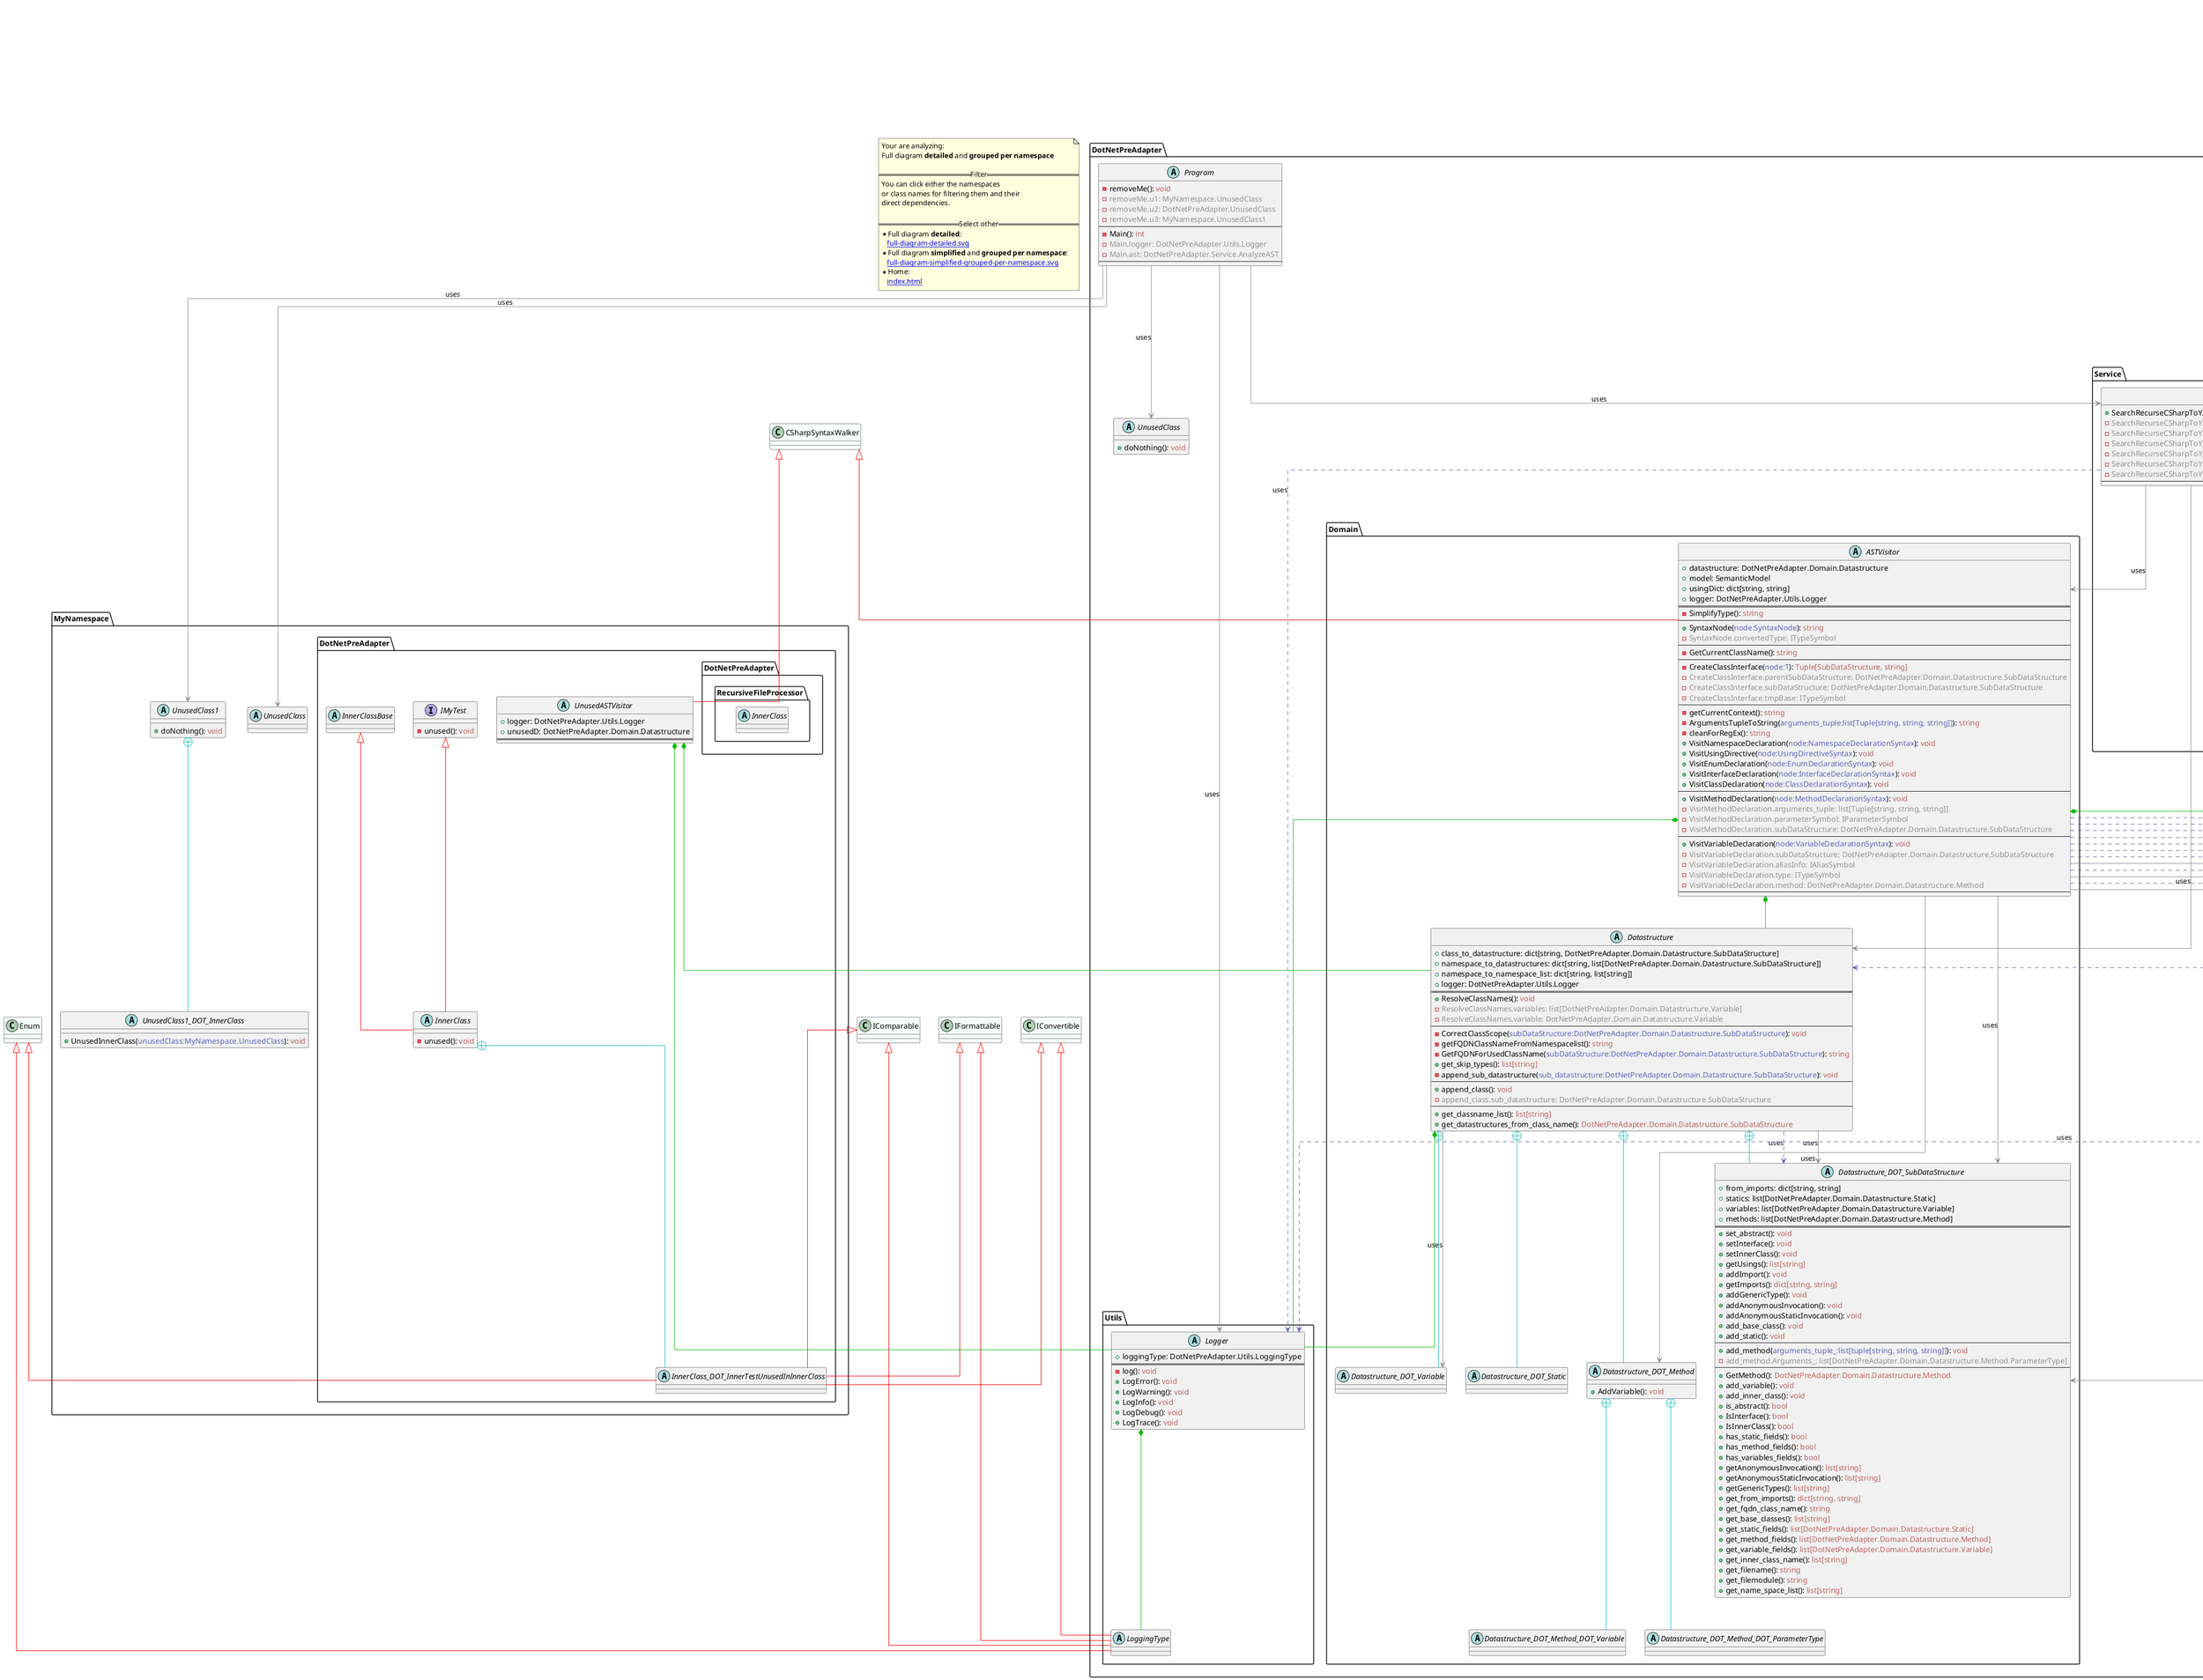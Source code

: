 @startuml
skinparam linetype ortho
title <size:20>Full diagram **detailed** and **grouped per namespace**</size>
note "Your are analyzing:\nFull diagram **detailed** and **grouped per namespace**\n\n==Filter==\nYou can click either the namespaces \nor class names for filtering them and their\ndirect dependencies.\n\n==Select other==\n* Full diagram **detailed**:\n   [[full-diagram-detailed.svg]]\n* Full diagram **simplified** and **grouped per namespace**:\n   [[full-diagram-simplified-grouped-per-namespace.svg]]\n* Home:\n   [[index.html]]" as FloatingNote
class CSharpSyntaxWalker [[CSharpSyntaxWalker-diagram-detailed-grouped-per-namespace.svg]] #MintCream {
}
class SemanticModel [[SemanticModel-diagram-detailed-grouped-per-namespace.svg]] #MintCream {
}
class SyntaxNode [[SyntaxNode-diagram-detailed-grouped-per-namespace.svg]] #MintCream {
}
class ITypeSymbol [[ITypeSymbol-diagram-detailed-grouped-per-namespace.svg]] #MintCream {
}
class T [[T-diagram-detailed-grouped-per-namespace.svg]] #MintCream {
}
class NamespaceDeclarationSyntax [[NamespaceDeclarationSyntax-diagram-detailed-grouped-per-namespace.svg]] #MintCream {
}
class UsingDirectiveSyntax [[UsingDirectiveSyntax-diagram-detailed-grouped-per-namespace.svg]] #MintCream {
}
class EnumDeclarationSyntax [[EnumDeclarationSyntax-diagram-detailed-grouped-per-namespace.svg]] #MintCream {
}
class InterfaceDeclarationSyntax [[InterfaceDeclarationSyntax-diagram-detailed-grouped-per-namespace.svg]] #MintCream {
}
class ClassDeclarationSyntax [[ClassDeclarationSyntax-diagram-detailed-grouped-per-namespace.svg]] #MintCream {
}
class MethodDeclarationSyntax [[MethodDeclarationSyntax-diagram-detailed-grouped-per-namespace.svg]] #MintCream {
}
class IParameterSymbol [[IParameterSymbol-diagram-detailed-grouped-per-namespace.svg]] #MintCream {
}
class VariableDeclarationSyntax [[VariableDeclarationSyntax-diagram-detailed-grouped-per-namespace.svg]] #MintCream {
}
class IAliasSymbol [[IAliasSymbol-diagram-detailed-grouped-per-namespace.svg]] #MintCream {
}
class YamlSequenceNode [[YamlSequenceNode-diagram-detailed-grouped-per-namespace.svg]] #MintCream {
}
class YamlStream [[YamlStream-diagram-detailed-grouped-per-namespace.svg]] #MintCream {
}
class System.IO.TextWriter [[System.IO.TextWriter-diagram-detailed-grouped-per-namespace.svg]] #MintCream {
}
class SyntaxTree [[SyntaxTree-diagram-detailed-grouped-per-namespace.svg]] #MintCream {
}
class CompilationUnitSyntax [[CompilationUnitSyntax-diagram-detailed-grouped-per-namespace.svg]] #MintCream {
}
class Enum [[Enum-diagram-detailed-grouped-per-namespace.svg]] #MintCream {
}
class IComparable [[IComparable-diagram-detailed-grouped-per-namespace.svg]] #MintCream {
}
class IFormattable [[IFormattable-diagram-detailed-grouped-per-namespace.svg]] #MintCream {
}
class IConvertible [[IConvertible-diagram-detailed-grouped-per-namespace.svg]] #MintCream {
}
' Closing all previous_sub_namespace_list namespace None because file analysis is finished.
namespace DotNetPreAdapter [[DotNetPreAdapter-diagram-detailed-grouped-per-namespace.svg]] {
abstract class DotNetPreAdapter.UnusedClass [[DotNetPreAdapter.UnusedClass-diagram-detailed-grouped-per-namespace.svg]]  {
  + doNothing(<font color="6060BB"></font>): <font color="BB6060">void</font>
}
abstract class DotNetPreAdapter.Program [[DotNetPreAdapter.Program-diagram-detailed-grouped-per-namespace.svg]]  {
  - removeMe(<font color="6060BB"></font>): <font color="BB6060">void</font>
  - <font color="909090">removeMe.u1: MyNamespace.UnusedClass</font>
  - <font color="909090">removeMe.u2: DotNetPreAdapter.UnusedClass</font>
  - <font color="909090">removeMe.u3: MyNamespace.UnusedClass1</font>
--
  - Main(<font color="6060BB"></font>): <font color="BB6060">int</font>
  - <font color="909090">Main.logger: DotNetPreAdapter.Utils.Logger</font>
  - <font color="909090">Main.ast: DotNetPreAdapter.Service.AnalyzeAST</font>
--
}
'Compared namespace DotNetPreAdapter [[DotNetPreAdapter-diagram-detailed-grouped-per-namespace.svg]] { with last element of }
' Closing all previous_sub_namespace_list namespace None because file analysis is finished.
' Closing namespace DotNetPreAdapter
}
namespace DotNetPreAdapter [[DotNetPreAdapter-diagram-detailed-grouped-per-namespace.svg]] {
namespace DotNetPreAdapter.Domain [[DotNetPreAdapter.Domain-diagram-detailed-grouped-per-namespace.svg]] {
  abstract class DotNetPreAdapter.Domain.Datastructure [[DotNetPreAdapter.Domain.Datastructure-diagram-detailed-grouped-per-namespace.svg]]  {
    + class_to_datastructure: dict[string, DotNetPreAdapter.Domain.Datastructure.SubDataStructure]
    + namespace_to_datastructures: dict[string, list[DotNetPreAdapter.Domain.Datastructure.SubDataStructure]]
    + namespace_to_namespace_list: dict[string, list[string]]
    + logger: DotNetPreAdapter.Utils.Logger
==
    + ResolveClassNames(<font color="6060BB"></font>): <font color="BB6060">void</font>
    - <font color="909090">ResolveClassNames.variables: list[DotNetPreAdapter.Domain.Datastructure.Variable]</font>
    - <font color="909090">ResolveClassNames.variable: DotNetPreAdapter.Domain.Datastructure.Variable</font>
--
    - CorrectClassScope(<font color="6060BB">subDataStructure:DotNetPreAdapter.Domain.Datastructure.SubDataStructure</font>): <font color="BB6060">void</font>
    - getFQDNClassNameFromNamespacelist(<font color="6060BB"></font>): <font color="BB6060">string</font>
    - GetFQDNForUsedClassName(<font color="6060BB">subDataStructure:DotNetPreAdapter.Domain.Datastructure.SubDataStructure</font>): <font color="BB6060">string</font>
    + get_skip_types(<font color="6060BB"></font>): <font color="BB6060">list[string]</font>
    - append_sub_datastructure(<font color="6060BB">sub_datastructure:DotNetPreAdapter.Domain.Datastructure.SubDataStructure</font>): <font color="BB6060">void</font>
--
    + append_class(<font color="6060BB"></font>): <font color="BB6060">void</font>
    - <font color="909090">append_class.sub_datastructure: DotNetPreAdapter.Domain.Datastructure.SubDataStructure</font>
--
    + get_classname_list(<font color="6060BB"></font>): <font color="BB6060">list[string]</font>
    + get_datastructures_from_class_name(<font color="6060BB"></font>): <font color="BB6060">DotNetPreAdapter.Domain.Datastructure.SubDataStructure</font>
  }
  abstract class DotNetPreAdapter.Domain.Datastructure_DOT_Method [[DotNetPreAdapter.Domain.Datastructure.Method-diagram-detailed-grouped-per-namespace.svg]]  {
    + AddVariable(<font color="6060BB"></font>): <font color="BB6060">void</font>
  }
  abstract class DotNetPreAdapter.Domain.Datastructure_DOT_Method_DOT_ParameterType [[DotNetPreAdapter.Domain.Datastructure.Method.ParameterType-diagram-detailed-grouped-per-namespace.svg]]  {
  }
  abstract class DotNetPreAdapter.Domain.Datastructure_DOT_Method_DOT_Variable [[DotNetPreAdapter.Domain.Datastructure.Method.Variable-diagram-detailed-grouped-per-namespace.svg]]  {
  }
  abstract class DotNetPreAdapter.Domain.Datastructure_DOT_Static [[DotNetPreAdapter.Domain.Datastructure.Static-diagram-detailed-grouped-per-namespace.svg]]  {
  }
  abstract class DotNetPreAdapter.Domain.Datastructure_DOT_Variable [[DotNetPreAdapter.Domain.Datastructure.Variable-diagram-detailed-grouped-per-namespace.svg]]  {
  }
  abstract class DotNetPreAdapter.Domain.Datastructure_DOT_SubDataStructure [[DotNetPreAdapter.Domain.Datastructure.SubDataStructure-diagram-detailed-grouped-per-namespace.svg]]  {
    + from_imports: dict[string, string]
    + statics: list[DotNetPreAdapter.Domain.Datastructure.Static]
    + variables: list[DotNetPreAdapter.Domain.Datastructure.Variable]
    + methods: list[DotNetPreAdapter.Domain.Datastructure.Method]
==
    + set_abstract(<font color="6060BB"></font>): <font color="BB6060">void</font>
    + setInterface(<font color="6060BB"></font>): <font color="BB6060">void</font>
    + setInnerClass(<font color="6060BB"></font>): <font color="BB6060">void</font>
    + getUsings(<font color="6060BB"></font>): <font color="BB6060">list[string]</font>
    + addImport(<font color="6060BB"></font>): <font color="BB6060">void</font>
    + getImports(<font color="6060BB"></font>): <font color="BB6060">dict[string, string]</font>
    + addGenericType(<font color="6060BB"></font>): <font color="BB6060">void</font>
    + addAnonymousInvocation(<font color="6060BB"></font>): <font color="BB6060">void</font>
    + addAnonymousStaticInvocation(<font color="6060BB"></font>): <font color="BB6060">void</font>
    + add_base_class(<font color="6060BB"></font>): <font color="BB6060">void</font>
    + add_static(<font color="6060BB"></font>): <font color="BB6060">void</font>
--
    + add_method(<font color="6060BB">arguments_tuple_:list[tuple[string, string, string]]</font>): <font color="BB6060">void</font>
    - <font color="909090">add_method.Arguments_: list[DotNetPreAdapter.Domain.Datastructure.Method.ParameterType]</font>
--
    + GetMethod(<font color="6060BB"></font>): <font color="BB6060">DotNetPreAdapter.Domain.Datastructure.Method</font>
    + add_variable(<font color="6060BB"></font>): <font color="BB6060">void</font>
    + add_inner_class(<font color="6060BB"></font>): <font color="BB6060">void</font>
    + is_abstract(<font color="6060BB"></font>): <font color="BB6060">bool</font>
    + IsInterface(<font color="6060BB"></font>): <font color="BB6060">bool</font>
    + IsInnerClass(<font color="6060BB"></font>): <font color="BB6060">bool</font>
    + has_static_fields(<font color="6060BB"></font>): <font color="BB6060">bool</font>
    + has_method_fields(<font color="6060BB"></font>): <font color="BB6060">bool</font>
    + has_variables_fields(<font color="6060BB"></font>): <font color="BB6060">bool</font>
    + getAnonymousInvocation(<font color="6060BB"></font>): <font color="BB6060">list[string]</font>
    + getAnonymousStaticInvocation(<font color="6060BB"></font>): <font color="BB6060">list[string]</font>
    + getGenericTypes(<font color="6060BB"></font>): <font color="BB6060">list[string]</font>
    + get_from_imports(<font color="6060BB"></font>): <font color="BB6060">dict[string, string]</font>
    + get_fqdn_class_name(<font color="6060BB"></font>): <font color="BB6060">string</font>
    + get_base_classes(<font color="6060BB"></font>): <font color="BB6060">list[string]</font>
    + get_static_fields(<font color="6060BB"></font>): <font color="BB6060">list[DotNetPreAdapter.Domain.Datastructure.Static]</font>
    + get_method_fields(<font color="6060BB"></font>): <font color="BB6060">list[DotNetPreAdapter.Domain.Datastructure.Method]</font>
    + get_variable_fields(<font color="6060BB"></font>): <font color="BB6060">list[DotNetPreAdapter.Domain.Datastructure.Variable]</font>
    + get_inner_class_name(<font color="6060BB"></font>): <font color="BB6060">list[string]</font>
    + get_filename(<font color="6060BB"></font>): <font color="BB6060">string</font>
    + get_filemodule(<font color="6060BB"></font>): <font color="BB6060">string</font>
    + get_name_space_list(<font color="6060BB"></font>): <font color="BB6060">list[string]</font>
  }
  abstract class DotNetPreAdapter.Domain.ASTVisitor [[DotNetPreAdapter.Domain.ASTVisitor-diagram-detailed-grouped-per-namespace.svg]]  {
    + datastructure: DotNetPreAdapter.Domain.Datastructure
    + model: SemanticModel
    + usingDict: dict[string, string]
    + logger: DotNetPreAdapter.Utils.Logger
==
    - SimplifyType(<font color="6060BB"></font>): <font color="BB6060">string</font>
--
    + SyntaxNode(<font color="6060BB">node:SyntaxNode</font>): <font color="BB6060">string</font>
    - <font color="909090">SyntaxNode.convertedType: ITypeSymbol</font>
--
    - GetCurrentClassName(<font color="6060BB"></font>): <font color="BB6060">string</font>
--
    - CreateClassInterface(<font color="6060BB">node:T</font>): <font color="BB6060">Tuple[SubDataStructure, string]</font>
    - <font color="909090">CreateClassInterface.parentSubDataStructure: DotNetPreAdapter.Domain.Datastructure.SubDataStructure</font>
    - <font color="909090">CreateClassInterface.subDataStructure: DotNetPreAdapter.Domain.Datastructure.SubDataStructure</font>
    - <font color="909090">CreateClassInterface.tmpBase: ITypeSymbol</font>
--
    - getCurrentContext(<font color="6060BB"></font>): <font color="BB6060">string</font>
    - ArgumentsTupleToString(<font color="6060BB">arguments_tuple:list[Tuple[string, string, string]]</font>): <font color="BB6060">string</font>
    - cleanForRegEx(<font color="6060BB"></font>): <font color="BB6060">string</font>
    + VisitNamespaceDeclaration(<font color="6060BB">node:NamespaceDeclarationSyntax</font>): <font color="BB6060">void</font>
    + VisitUsingDirective(<font color="6060BB">node:UsingDirectiveSyntax</font>): <font color="BB6060">void</font>
    + VisitEnumDeclaration(<font color="6060BB">node:EnumDeclarationSyntax</font>): <font color="BB6060">void</font>
    + VisitInterfaceDeclaration(<font color="6060BB">node:InterfaceDeclarationSyntax</font>): <font color="BB6060">void</font>
    + VisitClassDeclaration(<font color="6060BB">node:ClassDeclarationSyntax</font>): <font color="BB6060">void</font>
--
    + VisitMethodDeclaration(<font color="6060BB">node:MethodDeclarationSyntax</font>): <font color="BB6060">void</font>
    - <font color="909090">VisitMethodDeclaration.arguments_tuple: list[Tuple[string, string, string]]</font>
    - <font color="909090">VisitMethodDeclaration.parameterSymbol: IParameterSymbol</font>
    - <font color="909090">VisitMethodDeclaration.subDataStructure: DotNetPreAdapter.Domain.Datastructure.SubDataStructure</font>
--
    + VisitVariableDeclaration(<font color="6060BB">node:VariableDeclarationSyntax</font>): <font color="BB6060">void</font>
    - <font color="909090">VisitVariableDeclaration.subDataStructure: DotNetPreAdapter.Domain.Datastructure.SubDataStructure</font>
    - <font color="909090">VisitVariableDeclaration.aliasInfo: IAliasSymbol</font>
    - <font color="909090">VisitVariableDeclaration.type: ITypeSymbol</font>
    - <font color="909090">VisitVariableDeclaration.method: DotNetPreAdapter.Domain.Datastructure.Method</font>
--
  }
'Compared namespace DotNetPreAdapter.Domain [[DotNetPreAdapter.Domain-diagram-detailed-grouped-per-namespace.svg]] { with last element of   }
' Closing all previous_sub_namespace_list namespace None because file analysis is finished.
' Closing namespace Domain
}
' Closing namespace DotNetPreAdapter
}
namespace DotNetPreAdapter [[DotNetPreAdapter-diagram-detailed-grouped-per-namespace.svg]] {
namespace DotNetPreAdapter.Infrastructure [[DotNetPreAdapter.Infrastructure-diagram-detailed-grouped-per-namespace.svg]] {
  abstract class DotNetPreAdapter.Infrastructure.CreateYml [[DotNetPreAdapter.Infrastructure.CreateYml-diagram-detailed-grouped-per-namespace.svg]]  {
    + Create(<font color="6060BB">datastructure:DotNetPreAdapter.Domain.Datastructure, logger:DotNetPreAdapter.Utils.Logger</font>): <font color="BB6060">void</font>
    - <font color="909090">Create.subDatastructureYmlNode: YamlSequenceNode</font>
    - <font color="909090">Create.subDataStructure: DotNetPreAdapter.Domain.Datastructure.SubDataStructure</font>
    - <font color="909090">Create.fromImports: YamlSequenceNode</font>
    - <font color="909090">Create.innerClasses: YamlSequenceNode</font>
    - <font color="909090">Create.anonymousCalls: YamlSequenceNode</font>
    - <font color="909090">Create.baseClasses: YamlSequenceNode</font>
    - <font color="909090">Create.statics: YamlSequenceNode</font>
    - <font color="909090">Create.variables: YamlSequenceNode</font>
    - <font color="909090">Create.methods: YamlSequenceNode</font>
    - <font color="909090">Create.parameters: YamlSequenceNode</font>
    - <font color="909090">Create.methodVariables: YamlSequenceNode</font>
    - <font color="909090">Create.stream: YamlStream</font>
    - <font color="909090">Create.writer: System.IO.TextWriter</font>
--
  }
'Compared namespace DotNetPreAdapter.Infrastructure [[DotNetPreAdapter.Infrastructure-diagram-detailed-grouped-per-namespace.svg]] { with last element of   }
' Closing all previous_sub_namespace_list namespace None because file analysis is finished.
' Closing namespace Infrastructure
}
' Closing namespace DotNetPreAdapter
}
namespace DotNetPreAdapter [[DotNetPreAdapter-diagram-detailed-grouped-per-namespace.svg]] {
namespace DotNetPreAdapter.Service [[DotNetPreAdapter.Service-diagram-detailed-grouped-per-namespace.svg]] {
  abstract class DotNetPreAdapter.Service.AnalyzeAST [[DotNetPreAdapter.Service.AnalyzeAST-diagram-detailed-grouped-per-namespace.svg]]  {
    + SearchRecurseCSharpToYAML(<font color="6060BB">logger:DotNetPreAdapter.Utils.Logger</font>): <font color="BB6060">void</font>
    - <font color="909090">SearchRecurseCSharpToYAML.datastructure: DotNetPreAdapter.Domain.Datastructure</font>
    - <font color="909090">SearchRecurseCSharpToYAML.recurseFileProcess: DotNetPreAdapter.Service.RecursiveFileProcessor</font>
    - <font color="909090">SearchRecurseCSharpToYAML.tree: SyntaxTree</font>
    - <font color="909090">SearchRecurseCSharpToYAML.root: CompilationUnitSyntax</font>
    - <font color="909090">SearchRecurseCSharpToYAML.model: SemanticModel</font>
    - <font color="909090">SearchRecurseCSharpToYAML.visitor: DotNetPreAdapter.Domain.ASTVisitor</font>
--
  }
  abstract class DotNetPreAdapter.Service.RecursiveFileProcessor [[DotNetPreAdapter.Service.RecursiveFileProcessor-diagram-detailed-grouped-per-namespace.svg]]  {
    + SearchPath(<font color="6060BB"></font>): <font color="BB6060">list[string]</font>
    - ProcessDirectory(<font color="6060BB"></font>): <font color="BB6060">void</font>
  }
'Compared namespace DotNetPreAdapter.Service [[DotNetPreAdapter.Service-diagram-detailed-grouped-per-namespace.svg]] { with last element of   }
' Closing all previous_sub_namespace_list namespace None because file analysis is finished.
' Closing namespace Service
}
' Closing namespace DotNetPreAdapter
}
namespace DotNetPreAdapter [[DotNetPreAdapter-diagram-detailed-grouped-per-namespace.svg]] {
namespace DotNetPreAdapter.Utils [[DotNetPreAdapter.Utils-diagram-detailed-grouped-per-namespace.svg]] {
  abstract class DotNetPreAdapter.Utils.LoggingType [[DotNetPreAdapter.Utils.LoggingType-diagram-detailed-grouped-per-namespace.svg]]  {
  }
  abstract class DotNetPreAdapter.Utils.Logger [[DotNetPreAdapter.Utils.Logger-diagram-detailed-grouped-per-namespace.svg]]  {
    + loggingType: DotNetPreAdapter.Utils.LoggingType
==
    - log(<font color="6060BB"></font>): <font color="BB6060">void</font>
    + LogError(<font color="6060BB"></font>): <font color="BB6060">void</font>
    + LogWarning(<font color="6060BB"></font>): <font color="BB6060">void</font>
    + LogInfo(<font color="6060BB"></font>): <font color="BB6060">void</font>
    + LogDebug(<font color="6060BB"></font>): <font color="BB6060">void</font>
    + LogTrace(<font color="6060BB"></font>): <font color="BB6060">void</font>
  }
'Compared namespace DotNetPreAdapter.Utils [[DotNetPreAdapter.Utils-diagram-detailed-grouped-per-namespace.svg]] { with last element of   }
' Closing all previous_sub_namespace_list namespace None because file analysis is finished.
' Closing namespace Utils
}
' Closing namespace DotNetPreAdapter
}
namespace Examples [[Examples-diagram-detailed-grouped-per-namespace.svg]] {
namespace Examples.BadDesign [[Examples.BadDesign-diagram-detailed-grouped-per-namespace.svg]] {
namespace Examples.BadDesign.CarExample [[Examples.BadDesign.CarExample-diagram-detailed-grouped-per-namespace.svg]] {
    abstract class Examples.BadDesign.CarExample.DB [[Examples.BadDesign.CarExample.DB-diagram-detailed-grouped-per-namespace.svg]]  {
      - get(<font color="6060BB"></font>): <font color="BB6060">String[]</font>
      - getCarsWhere(<font color="6060BB"></font>): <font color="BB6060">String[]</font>
      - set(<font color="6060BB"></font>): <font color="BB6060">void</font>
      - update(<font color="6060BB"></font>): <font color="BB6060">void</font>
      - getUserWhere(<font color="6060BB"></font>): <font color="BB6060">Examples.BadDesign.CarExample.WarehouseEntities.User</font>
      - getCustomerWhere(<font color="6060BB"></font>): <font color="BB6060">Examples.BadDesign.CarExample.WarehouseEntities.Customer</font>
      - getWarehouseCarWhere(<font color="6060BB"></font>): <font color="BB6060">Examples.BadDesign.CarExample.WarehouseEntities.Car</font>
      - getInvoiceWhere(<font color="6060BB"></font>): <font color="BB6060">Examples.BadDesign.CarExample.WarehouseEntities.Invoice</font>
      - getComplaintsWhere(<font color="6060BB"></font>): <font color="BB6060">Examples.BadDesign.CarExample.WarehouseEntities.Complaints</font>
      - getFirstCustomerWhere(<font color="6060BB"></font>): <font color="BB6060">Examples.BadDesign.CarExample.WarehouseEntities.Customer</font>
      - getUserFromWarehouseCar(<font color="6060BB">item:Examples.BadDesign.CarExample.WarehouseEntities.Car</font>): <font color="BB6060">Examples.BadDesign.CarExample.WarehouseEntities.User</font>
      - getCustomerFromComplaint(<font color="6060BB">complaint:Examples.BadDesign.CarExample.WarehouseEntities.Complaints</font>): <font color="BB6060">Examples.BadDesign.CarExample.WarehouseEntities.Customer</font>
      - getWarehouseCarFromUser(<font color="6060BB">user:Examples.BadDesign.CarExample.WarehouseEntities.Car</font>): <font color="BB6060">Examples.BadDesign.CarExample.Car</font>
      - getInvoiceFromCustomer(<font color="6060BB">c:Examples.BadDesign.CarExample.WarehouseEntities.Customer</font>): <font color="BB6060">Examples.BadDesign.CarExample.WarehouseEntities.Invoice</font>
      - getComplaintsFromWarehouseCar(<font color="6060BB">item:Examples.BadDesign.CarExample.WarehouseEntities.Car</font>): <font color="BB6060">Examples.BadDesign.CarExample.WarehouseEntities.Complaints</font>
      - getCarFromDriver(<font color="6060BB">d:Examples.BadDesign.CarExample.CarParts.Driver</font>): <font color="BB6060">Examples.BadDesign.CarExample.Car</font>
      - getDriverFromCar(<font color="6060BB">c:Examples.BadDesign.CarExample.Car</font>): <font color="BB6060">Examples.BadDesign.CarExample.CarParts.Driver</font>
      - getWheelsFromCar(<font color="6060BB">c:Examples.BadDesign.CarExample.Car</font>): <font color="BB6060">Examples.BadDesign.CarExample.CarParts.Wheels</font>
      - getDoorsFromCar(<font color="6060BB">c:Examples.BadDesign.CarExample.Car</font>): <font color="BB6060">Examples.BadDesign.CarExample.CarParts.Doors</font>
      - getSeatsFromCar(<font color="6060BB">c:Examples.BadDesign.CarExample.Car</font>): <font color="BB6060">Examples.BadDesign.CarExample.CarParts.Seats</font>
    }
    abstract class Examples.BadDesign.CarExample.Vehicle [[Examples.BadDesign.CarExample.Vehicle-diagram-detailed-grouped-per-namespace.svg]]  {
      + db: Examples.BadDesign.CarExample.DB
==
      - setSpeed(<font color="6060BB"></font>): <font color="BB6060">void</font>
      - getSpeed(<font color="6060BB"></font>): <font color="BB6060">int</font>
    }
    abstract class Examples.BadDesign.CarExample.Car [[Examples.BadDesign.CarExample.Car-diagram-detailed-grouped-per-namespace.svg]]  {
      + wheels: Examples.BadDesign.CarExample.CarParts.Wheels
      + vehicle: Examples.BadDesign.CarExample.Vehicle
      + db: Examples.BadDesign.CarExample.DB
==
      - createCar(<font color="6060BB">doors:Examples.BadDesign.CarExample.CarParts.Doors</font>): <font color="BB6060">void</font>
      - <font color="909090">createCar.seats: Examples.BadDesign.CarExample.CarParts.Seats</font>
--
    }
'Compared namespace Examples.BadDesign.CarExample [[Examples.BadDesign.CarExample-diagram-detailed-grouped-per-namespace.svg]] { with last element of     }
' Closing all previous_sub_namespace_list namespace None because file analysis is finished.
' Closing namespace CarExample
}
' Closing namespace BadDesign
}
' Closing namespace Examples
}
namespace Examples [[Examples-diagram-detailed-grouped-per-namespace.svg]] {
namespace Examples.BadDesign [[Examples.BadDesign-diagram-detailed-grouped-per-namespace.svg]] {
namespace Examples.BadDesign.CarExample [[Examples.BadDesign.CarExample-diagram-detailed-grouped-per-namespace.svg]] {
namespace Examples.BadDesign.CarExample.CarParts [[Examples.BadDesign.CarExample.CarParts-diagram-detailed-grouped-per-namespace.svg]] {
      abstract class Examples.BadDesign.CarExample.CarParts.Seats [[Examples.BadDesign.CarExample.CarParts.Seats-diagram-detailed-grouped-per-namespace.svg]]  {
        + db: Examples.BadDesign.CarExample.DB
==
        - getWeight(<font color="6060BB"></font>): <font color="BB6060">int</font>
      }
      abstract class Examples.BadDesign.CarExample.CarParts.Wheels [[Examples.BadDesign.CarExample.CarParts.Wheels-diagram-detailed-grouped-per-namespace.svg]]  {
        + db: Examples.BadDesign.CarExample.DB
==
        - getWeight(<font color="6060BB"></font>): <font color="BB6060">int</font>
      }
      abstract class Examples.BadDesign.CarExample.CarParts.Driver [[Examples.BadDesign.CarExample.CarParts.Driver-diagram-detailed-grouped-per-namespace.svg]]  {
        + db: Examples.BadDesign.CarExample.DB
==
        - getWeight(<font color="6060BB"></font>): <font color="BB6060">int</font>
      }
      abstract class Examples.BadDesign.CarExample.CarParts.Doors [[Examples.BadDesign.CarExample.CarParts.Doors-diagram-detailed-grouped-per-namespace.svg]]  {
        + db: Examples.BadDesign.CarExample.DB
==
        - getWeight(<font color="6060BB"></font>): <font color="BB6060">int</font>
      }
'Compared namespace Examples.BadDesign.CarExample.CarParts [[Examples.BadDesign.CarExample.CarParts-diagram-detailed-grouped-per-namespace.svg]] { with last element of       }
' Closing all previous_sub_namespace_list namespace None because file analysis is finished.
' Closing namespace CarParts
}
' Closing namespace CarExample
}
' Closing namespace BadDesign
}
' Closing namespace Examples
}
namespace Examples [[Examples-diagram-detailed-grouped-per-namespace.svg]] {
namespace Examples.BadDesign [[Examples.BadDesign-diagram-detailed-grouped-per-namespace.svg]] {
namespace Examples.BadDesign.CarExample [[Examples.BadDesign.CarExample-diagram-detailed-grouped-per-namespace.svg]] {
namespace Examples.BadDesign.CarExample.WarehouseEntities [[Examples.BadDesign.CarExample.WarehouseEntities-diagram-detailed-grouped-per-namespace.svg]] {
      abstract class Examples.BadDesign.CarExample.WarehouseEntities.User [[Examples.BadDesign.CarExample.WarehouseEntities.User-diagram-detailed-grouped-per-namespace.svg]]  {
      }
      abstract class Examples.BadDesign.CarExample.WarehouseEntities.Customer [[Examples.BadDesign.CarExample.WarehouseEntities.Customer-diagram-detailed-grouped-per-namespace.svg]]  {
      }
      abstract class Examples.BadDesign.CarExample.WarehouseEntities.Complaints [[Examples.BadDesign.CarExample.WarehouseEntities.Complaints-diagram-detailed-grouped-per-namespace.svg]]  {
      }
      abstract class Examples.BadDesign.CarExample.WarehouseEntities.Invoice [[Examples.BadDesign.CarExample.WarehouseEntities.Invoice-diagram-detailed-grouped-per-namespace.svg]]  {
      }
      abstract class Examples.BadDesign.CarExample.WarehouseEntities.Car [[Examples.BadDesign.CarExample.WarehouseEntities.Car-diagram-detailed-grouped-per-namespace.svg]]  {
      }
'Compared namespace Examples.BadDesign.CarExample.WarehouseEntities [[Examples.BadDesign.CarExample.WarehouseEntities-diagram-detailed-grouped-per-namespace.svg]] { with last element of       }
' Closing all previous_sub_namespace_list namespace None because file analysis is finished.
' Closing namespace WarehouseEntities
}
' Closing namespace CarExample
}
' Closing namespace BadDesign
}
' Closing namespace Examples
}
namespace Examples [[Examples-diagram-detailed-grouped-per-namespace.svg]] {
namespace Examples.BetterDesign [[Examples.BetterDesign-diagram-detailed-grouped-per-namespace.svg]] {
  abstract class Examples.BetterDesign.Service [[Examples.BetterDesign.Service-diagram-detailed-grouped-per-namespace.svg]]  {
    - getOrderedCar(<font color="6060BB">physicalCar:Examples.BetterDesign.Repository.CarExample.Car</font>): <font color="BB6060">Examples.BetterDesign.Repository.CarExample.WarehouseEntities.Car</font>
    - getPhysicalCar(<font color="6060BB">car:Examples.BetterDesign.Repository.CarExample.WarehouseEntities.Car</font>): <font color="BB6060">Examples.BetterDesign.Repository.CarExample.Car</font>
  }
'Compared namespace Examples.BetterDesign [[Examples.BetterDesign-diagram-detailed-grouped-per-namespace.svg]] { with last element of   }
' Closing all previous_sub_namespace_list namespace None because file analysis is finished.
' Closing namespace BetterDesign
}
' Closing namespace Examples
}
namespace Examples [[Examples-diagram-detailed-grouped-per-namespace.svg]] {
namespace Examples.BetterDesign [[Examples.BetterDesign-diagram-detailed-grouped-per-namespace.svg]] {
namespace Examples.BetterDesign.Repository [[Examples.BetterDesign.Repository-diagram-detailed-grouped-per-namespace.svg]] {
namespace Examples.BetterDesign.Repository.CarExample [[Examples.BetterDesign.Repository.CarExample-diagram-detailed-grouped-per-namespace.svg]] {
      abstract class Examples.BetterDesign.Repository.CarExample.DBCar [[Examples.BetterDesign.Repository.CarExample.DBCar-diagram-detailed-grouped-per-namespace.svg]]  {
        - getCarsForDriver(<font color="6060BB">driver:Examples.BetterDesign.Repository.CarExample.CarParts.Driver</font>): <font color="BB6060">String[]</font>
        - updateCar(<font color="6060BB">car:Examples.BetterDesign.Repository.CarExample.Car, seats:Examples.BetterDesign.Repository.CarExample.CarParts.Seats</font>): <font color="BB6060">void</font>
        - updateCar(<font color="6060BB">car:Examples.BetterDesign.Repository.CarExample.Car, doors:Examples.BetterDesign.Repository.CarExample.CarParts.Doors</font>): <font color="BB6060">void</font>
        - sellCarTo(<font color="6060BB">car:Examples.BetterDesign.Repository.CarExample.Car, driver:Examples.BetterDesign.Repository.CarExample.CarParts.Driver</font>): <font color="BB6060">void</font>
        - getCar(<font color="6060BB">d:Examples.BetterDesign.Repository.CarExample.CarParts.Driver</font>): <font color="BB6060">Examples.BetterDesign.Repository.CarExample.Car</font>
        - getDriver(<font color="6060BB">c:Examples.BetterDesign.Repository.CarExample.Car</font>): <font color="BB6060">Examples.BetterDesign.Repository.CarExample.CarParts.Driver</font>
        - getWheels(<font color="6060BB">c:Examples.BetterDesign.Repository.CarExample.Car</font>): <font color="BB6060">Examples.BetterDesign.Repository.CarExample.CarParts.Wheels</font>
        - getDoors(<font color="6060BB">c:Examples.BetterDesign.Repository.CarExample.Car</font>): <font color="BB6060">Examples.BetterDesign.Repository.CarExample.CarParts.Doors</font>
        - getSeats(<font color="6060BB">c:Examples.BetterDesign.Repository.CarExample.Car</font>): <font color="BB6060">Examples.BetterDesign.Repository.CarExample.CarParts.Seats</font>
      }
      abstract class Examples.BetterDesign.Repository.CarExample.DBWarehouse [[Examples.BetterDesign.Repository.CarExample.DBWarehouse-diagram-detailed-grouped-per-namespace.svg]]  {
        - getCustomer(<font color="6060BB">i:Examples.BetterDesign.Repository.CarExample.WarehouseEntities.Invoice</font>): <font color="BB6060">Examples.BetterDesign.Repository.CarExample.WarehouseEntities.Customer</font>
        - getCar(<font color="6060BB">c:Examples.BetterDesign.Repository.CarExample.WarehouseEntities.Complaints</font>): <font color="BB6060">Examples.BetterDesign.Repository.CarExample.Car</font>
        - getInvoice(<font color="6060BB">c:Examples.BetterDesign.Repository.CarExample.WarehouseEntities.Customer</font>): <font color="BB6060">Examples.BetterDesign.Repository.CarExample.WarehouseEntities.Invoice</font>
        - getComplaints(<font color="6060BB">c:Examples.BetterDesign.Repository.CarExample.WarehouseEntities.Customer</font>): <font color="BB6060">Examples.BetterDesign.Repository.CarExample.WarehouseEntities.Complaints</font>
        - getUser(<font color="6060BB">car:Examples.BetterDesign.Repository.CarExample.Car</font>): <font color="BB6060">Examples.BetterDesign.Repository.CarExample.WarehouseEntities.User</font>
        - getCustomer(<font color="6060BB">complaint:Examples.BetterDesign.Repository.CarExample.WarehouseEntities.Complaints</font>): <font color="BB6060">Examples.BetterDesign.Repository.CarExample.WarehouseEntities.Customer</font>
        - getCar(<font color="6060BB">user:Examples.BetterDesign.Repository.CarExample.WarehouseEntities.User</font>): <font color="BB6060">Examples.BetterDesign.Repository.CarExample.Car</font>
        - getComplaints(<font color="6060BB">car:Examples.BetterDesign.Repository.CarExample.Car</font>): <font color="BB6060">Examples.BetterDesign.Repository.CarExample.WarehouseEntities.Complaints</font>
        - getFirstUser(<font color="6060BB"></font>): <font color="BB6060">Examples.BetterDesign.Repository.CarExample.WarehouseEntities.User</font>
        - getFirstCar(<font color="6060BB"></font>): <font color="BB6060">Examples.BetterDesign.Repository.CarExample.Car</font>
        - getFirstInvoice(<font color="6060BB"></font>): <font color="BB6060">Examples.BetterDesign.Repository.CarExample.WarehouseEntities.Invoice</font>
        - getFirstComplaints(<font color="6060BB"></font>): <font color="BB6060">Examples.BetterDesign.Repository.CarExample.WarehouseEntities.Complaints</font>
      }
      abstract class Examples.BetterDesign.Repository.CarExample.Vehicle [[Examples.BetterDesign.Repository.CarExample.Vehicle-diagram-detailed-grouped-per-namespace.svg]]  {
        + db: Examples.BetterDesign.Repository.CarExample.DBCar
==
        - setSpeed(<font color="6060BB"></font>): <font color="BB6060">void</font>
        - getSpeed(<font color="6060BB"></font>): <font color="BB6060">int</font>
      }
      abstract class Examples.BetterDesign.Repository.CarExample.Car [[Examples.BetterDesign.Repository.CarExample.Car-diagram-detailed-grouped-per-namespace.svg]]  {
        + wheels: Examples.BetterDesign.Repository.CarExample.CarParts.Wheels
        + seats: Examples.BetterDesign.Repository.CarExample.CarParts.Seats
        + driver: Examples.BetterDesign.Repository.CarExample.CarParts.Driver
        + doors: Examples.BetterDesign.Repository.CarExample.CarParts.Doors
==
        - createCar(<font color="6060BB">doors:Examples.BetterDesign.Repository.CarExample.CarParts.Doors</font>): <font color="BB6060">void</font>
      }
'Compared namespace Examples.BetterDesign.Repository.CarExample [[Examples.BetterDesign.Repository.CarExample-diagram-detailed-grouped-per-namespace.svg]] { with last element of       }
' Closing all previous_sub_namespace_list namespace None because file analysis is finished.
' Closing namespace CarExample
}
' Closing namespace Repository
}
' Closing namespace BetterDesign
}
' Closing namespace Examples
}
namespace Examples [[Examples-diagram-detailed-grouped-per-namespace.svg]] {
namespace Examples.BetterDesign [[Examples.BetterDesign-diagram-detailed-grouped-per-namespace.svg]] {
namespace Examples.BetterDesign.Repository [[Examples.BetterDesign.Repository-diagram-detailed-grouped-per-namespace.svg]] {
namespace Examples.BetterDesign.Repository.CarExample [[Examples.BetterDesign.Repository.CarExample-diagram-detailed-grouped-per-namespace.svg]] {
namespace Examples.BetterDesign.Repository.CarExample.CarParts [[Examples.BetterDesign.Repository.CarExample.CarParts-diagram-detailed-grouped-per-namespace.svg]] {
        abstract class Examples.BetterDesign.Repository.CarExample.CarParts.Seats [[Examples.BetterDesign.Repository.CarExample.CarParts.Seats-diagram-detailed-grouped-per-namespace.svg]]  {
          + db: Examples.BetterDesign.Repository.CarExample.DBCar
==
          - getWeight(<font color="6060BB"></font>): <font color="BB6060">int</font>
        }
        abstract class Examples.BetterDesign.Repository.CarExample.CarParts.Wheels [[Examples.BetterDesign.Repository.CarExample.CarParts.Wheels-diagram-detailed-grouped-per-namespace.svg]]  {
          + db: Examples.BetterDesign.Repository.CarExample.DBCar
==
          - getWeight(<font color="6060BB"></font>): <font color="BB6060">int</font>
        }
        abstract class Examples.BetterDesign.Repository.CarExample.CarParts.Driver [[Examples.BetterDesign.Repository.CarExample.CarParts.Driver-diagram-detailed-grouped-per-namespace.svg]]  {
          + db: Examples.BetterDesign.Repository.CarExample.DBCar
==
          - getWeight(<font color="6060BB"></font>): <font color="BB6060">int</font>
        }
        abstract class Examples.BetterDesign.Repository.CarExample.CarParts.Doors [[Examples.BetterDesign.Repository.CarExample.CarParts.Doors-diagram-detailed-grouped-per-namespace.svg]]  {
          + db: Examples.BetterDesign.Repository.CarExample.DBCar
==
          - getWeight(<font color="6060BB"></font>): <font color="BB6060">int</font>
        }
'Compared namespace Examples.BetterDesign.Repository.CarExample.CarParts [[Examples.BetterDesign.Repository.CarExample.CarParts-diagram-detailed-grouped-per-namespace.svg]] { with last element of         }
' Closing all previous_sub_namespace_list namespace None because file analysis is finished.
' Closing namespace CarParts
}
' Closing namespace CarExample
}
' Closing namespace Repository
}
' Closing namespace BetterDesign
}
' Closing namespace Examples
}
namespace Examples [[Examples-diagram-detailed-grouped-per-namespace.svg]] {
namespace Examples.BetterDesign [[Examples.BetterDesign-diagram-detailed-grouped-per-namespace.svg]] {
namespace Examples.BetterDesign.Repository [[Examples.BetterDesign.Repository-diagram-detailed-grouped-per-namespace.svg]] {
namespace Examples.BetterDesign.Repository.CarExample [[Examples.BetterDesign.Repository.CarExample-diagram-detailed-grouped-per-namespace.svg]] {
namespace Examples.BetterDesign.Repository.CarExample.WarehouseEntities [[Examples.BetterDesign.Repository.CarExample.WarehouseEntities-diagram-detailed-grouped-per-namespace.svg]] {
        abstract class Examples.BetterDesign.Repository.CarExample.WarehouseEntities.User [[Examples.BetterDesign.Repository.CarExample.WarehouseEntities.User-diagram-detailed-grouped-per-namespace.svg]]  {
        }
        abstract class Examples.BetterDesign.Repository.CarExample.WarehouseEntities.Customer [[Examples.BetterDesign.Repository.CarExample.WarehouseEntities.Customer-diagram-detailed-grouped-per-namespace.svg]]  {
        }
        abstract class Examples.BetterDesign.Repository.CarExample.WarehouseEntities.Complaints [[Examples.BetterDesign.Repository.CarExample.WarehouseEntities.Complaints-diagram-detailed-grouped-per-namespace.svg]]  {
        }
        abstract class Examples.BetterDesign.Repository.CarExample.WarehouseEntities.Invoice [[Examples.BetterDesign.Repository.CarExample.WarehouseEntities.Invoice-diagram-detailed-grouped-per-namespace.svg]]  {
        }
        abstract class Examples.BetterDesign.Repository.CarExample.WarehouseEntities.Car [[Examples.BetterDesign.Repository.CarExample.WarehouseEntities.Car-diagram-detailed-grouped-per-namespace.svg]]  {
        }
'Compared namespace Examples.BetterDesign.Repository.CarExample.WarehouseEntities [[Examples.BetterDesign.Repository.CarExample.WarehouseEntities-diagram-detailed-grouped-per-namespace.svg]] { with last element of         }
' Closing all previous_sub_namespace_list namespace None because file analysis is finished.
' Closing namespace WarehouseEntities
}
' Closing namespace CarExample
}
' Closing namespace Repository
}
' Closing namespace BetterDesign
}
' Closing namespace Examples
}
namespace MyNamespace [[MyNamespace-diagram-detailed-grouped-per-namespace.svg]] {
abstract class MyNamespace.UnusedClass [[MyNamespace.UnusedClass-diagram-detailed-grouped-per-namespace.svg]]  {
}
abstract class MyNamespace.UnusedClass1 [[MyNamespace.UnusedClass1-diagram-detailed-grouped-per-namespace.svg]]  {
  + doNothing(<font color="6060BB"></font>): <font color="BB6060">void</font>
}
abstract class MyNamespace.UnusedClass1_DOT_InnerClass [[MyNamespace.UnusedClass1.InnerClass-diagram-detailed-grouped-per-namespace.svg]]  {
  + UnusedInnerClass(<font color="6060BB">unusedClass:MyNamespace.UnusedClass</font>): <font color="BB6060">void</font>
}
'Compared namespace MyNamespace [[MyNamespace-diagram-detailed-grouped-per-namespace.svg]] { with last element of }
' Closing all previous_sub_namespace_list namespace None because file analysis is finished.
' Closing namespace MyNamespace
}
namespace MyNamespace [[MyNamespace-diagram-detailed-grouped-per-namespace.svg]] {
namespace MyNamespace.DotNetPreAdapter [[MyNamespace.DotNetPreAdapter-diagram-detailed-grouped-per-namespace.svg]] {
  interface MyNamespace.DotNetPreAdapter.IMyTest [[MyNamespace.DotNetPreAdapter.IMyTest-diagram-detailed-grouped-per-namespace.svg]]  {
    - unused(<font color="6060BB"></font>): <font color="BB6060">void</font>
  }
  abstract class MyNamespace.DotNetPreAdapter.InnerClassBase [[MyNamespace.DotNetPreAdapter.InnerClassBase-diagram-detailed-grouped-per-namespace.svg]]  {
  }
  abstract class MyNamespace.DotNetPreAdapter.InnerClass [[MyNamespace.DotNetPreAdapter.InnerClass-diagram-detailed-grouped-per-namespace.svg]]  {
    - unused(<font color="6060BB"></font>): <font color="BB6060">void</font>
  }
  abstract class MyNamespace.DotNetPreAdapter.InnerClass_DOT_InnerTestUnusedInInnerClass [[MyNamespace.DotNetPreAdapter.InnerClass.InnerTestUnusedInInnerClass-diagram-detailed-grouped-per-namespace.svg]]  {
  }
  abstract class MyNamespace.DotNetPreAdapter.UnusedASTVisitor [[MyNamespace.DotNetPreAdapter.UnusedASTVisitor-diagram-detailed-grouped-per-namespace.svg]]  {
    + logger: DotNetPreAdapter.Utils.Logger
    + unusedD: DotNetPreAdapter.Domain.Datastructure
==
  }
'Compared namespace MyNamespace.DotNetPreAdapter [[MyNamespace.DotNetPreAdapter-diagram-detailed-grouped-per-namespace.svg]] { with last element of   }
' Closing all previous_sub_namespace_list namespace None because file analysis is finished.
' Closing namespace DotNetPreAdapter
}
' Closing namespace MyNamespace
}
namespace MyNamespace [[MyNamespace-diagram-detailed-grouped-per-namespace.svg]] {
namespace MyNamespace.DotNetPreAdapter [[MyNamespace.DotNetPreAdapter-diagram-detailed-grouped-per-namespace.svg]] {
namespace MyNamespace.DotNetPreAdapter.DotNetPreAdapter [[MyNamespace.DotNetPreAdapter.DotNetPreAdapter-diagram-detailed-grouped-per-namespace.svg]] {
namespace MyNamespace.DotNetPreAdapter.DotNetPreAdapter.RecursiveFileProcessor [[MyNamespace.DotNetPreAdapter.DotNetPreAdapter.RecursiveFileProcessor-diagram-detailed-grouped-per-namespace.svg]] {
      abstract class MyNamespace.DotNetPreAdapter.DotNetPreAdapter.RecursiveFileProcessor.InnerClass [[MyNamespace.DotNetPreAdapter.DotNetPreAdapter.RecursiveFileProcessor.InnerClass-diagram-detailed-grouped-per-namespace.svg]]  {
      }
'Compared namespace MyNamespace.DotNetPreAdapter.DotNetPreAdapter.RecursiveFileProcessor [[MyNamespace.DotNetPreAdapter.DotNetPreAdapter.RecursiveFileProcessor-diagram-detailed-grouped-per-namespace.svg]] { with last element of       }
' Closing all previous_sub_namespace_list namespace None because file analysis is finished.
' Closing namespace RecursiveFileProcessor
}
' Closing namespace DotNetPreAdapter
}
' Closing namespace DotNetPreAdapter
}
' Closing namespace MyNamespace
}
 ' *************************************** 
 ' *************************************** 
 ' *************************************** 
' Class relations extracted from namespace:
' 
' Class relations extracted from namespace:
' DotNetPreAdapter
DotNetPreAdapter.Program -[#909090]-> MyNamespace.UnusedClass  : uses 
DotNetPreAdapter.Program -[#909090]-> DotNetPreAdapter.UnusedClass  : uses 
DotNetPreAdapter.Program -[#909090]-> MyNamespace.UnusedClass1  : uses 
DotNetPreAdapter.Program -[#909090]-> DotNetPreAdapter.Utils.Logger  : uses 
DotNetPreAdapter.Program -[#909090]-> DotNetPreAdapter.Service.AnalyzeAST  : uses 
' Class relations extracted from namespace:
' DotNetPreAdapter.Domain
DotNetPreAdapter.Domain.Datastructure +-[#10BBBB]- DotNetPreAdapter.Domain.Datastructure_DOT_Method 
DotNetPreAdapter.Domain.Datastructure +-[#10BBBB]- DotNetPreAdapter.Domain.Datastructure_DOT_Static 
DotNetPreAdapter.Domain.Datastructure +-[#10BBBB]- DotNetPreAdapter.Domain.Datastructure_DOT_Variable 
DotNetPreAdapter.Domain.Datastructure +-[#10BBBB]- DotNetPreAdapter.Domain.Datastructure_DOT_SubDataStructure 
DotNetPreAdapter.Domain.Datastructure *-[#10BB10]- DotNetPreAdapter.Utils.Logger 
DotNetPreAdapter.Domain.Datastructure -[#909090]-> DotNetPreAdapter.Domain.Datastructure_DOT_Variable  : uses 
DotNetPreAdapter.Domain.Datastructure .[#6060BB].> DotNetPreAdapter.Domain.Datastructure_DOT_SubDataStructure  : uses 
DotNetPreAdapter.Domain.Datastructure -[#909090]-> DotNetPreAdapter.Domain.Datastructure_DOT_SubDataStructure  : uses 
DotNetPreAdapter.Domain.Datastructure_DOT_Method +-[#10BBBB]- DotNetPreAdapter.Domain.Datastructure_DOT_Method_DOT_ParameterType 
DotNetPreAdapter.Domain.Datastructure_DOT_Method +-[#10BBBB]- DotNetPreAdapter.Domain.Datastructure_DOT_Method_DOT_Variable 
DotNetPreAdapter.Domain.Datastructure.SubDataStructure .[#6060BB].> DotNetPreAdapter.Domain.Datastructure_DOT_Method  : uses 
CSharpSyntaxWalker <|-[#red]- DotNetPreAdapter.Domain.ASTVisitor
DotNetPreAdapter.Domain.ASTVisitor *-[#10BB10]- DotNetPreAdapter.Domain.Datastructure 
DotNetPreAdapter.Domain.ASTVisitor *-[#10BB10]- SemanticModel 
DotNetPreAdapter.Domain.ASTVisitor *-[#10BB10]- DotNetPreAdapter.Utils.Logger 
DotNetPreAdapter.Domain.ASTVisitor .[#6060BB].> SyntaxNode  : uses 
DotNetPreAdapter.Domain.ASTVisitor -[#909090]-> ITypeSymbol  : uses 
DotNetPreAdapter.Domain.ASTVisitor .[#6060BB].> T  : uses 
DotNetPreAdapter.Domain.ASTVisitor -[#909090]-> DotNetPreAdapter.Domain.Datastructure_DOT_SubDataStructure  : uses 
DotNetPreAdapter.Domain.ASTVisitor .[#6060BB].> NamespaceDeclarationSyntax  : uses 
DotNetPreAdapter.Domain.ASTVisitor .[#6060BB].> UsingDirectiveSyntax  : uses 
DotNetPreAdapter.Domain.ASTVisitor .[#6060BB].> EnumDeclarationSyntax  : uses 
DotNetPreAdapter.Domain.ASTVisitor .[#6060BB].> InterfaceDeclarationSyntax  : uses 
DotNetPreAdapter.Domain.ASTVisitor .[#6060BB].> ClassDeclarationSyntax  : uses 
DotNetPreAdapter.Domain.ASTVisitor .[#6060BB].> MethodDeclarationSyntax  : uses 
DotNetPreAdapter.Domain.ASTVisitor -[#909090]-> IParameterSymbol  : uses 
DotNetPreAdapter.Domain.ASTVisitor .[#6060BB].> VariableDeclarationSyntax  : uses 
DotNetPreAdapter.Domain.ASTVisitor -[#909090]-> IAliasSymbol  : uses 
DotNetPreAdapter.Domain.ASTVisitor -[#909090]-> DotNetPreAdapter.Domain.Datastructure_DOT_Method  : uses 
' Class relations extracted from namespace:
' DotNetPreAdapter.Infrastructure
DotNetPreAdapter.Infrastructure.CreateYml .[#6060BB].> DotNetPreAdapter.Domain.Datastructure  : uses 
DotNetPreAdapter.Infrastructure.CreateYml .[#6060BB].> DotNetPreAdapter.Utils.Logger  : uses 
DotNetPreAdapter.Infrastructure.CreateYml -[#909090]-> YamlSequenceNode  : uses 
DotNetPreAdapter.Infrastructure.CreateYml -[#909090]-> DotNetPreAdapter.Domain.Datastructure_DOT_SubDataStructure  : uses 
DotNetPreAdapter.Infrastructure.CreateYml -[#909090]-> YamlStream  : uses 
DotNetPreAdapter.Infrastructure.CreateYml -[#909090]-> System.IO.TextWriter  : uses 
' Class relations extracted from namespace:
' DotNetPreAdapter.Service
DotNetPreAdapter.Service.AnalyzeAST .[#6060BB].> DotNetPreAdapter.Utils.Logger  : uses 
DotNetPreAdapter.Service.AnalyzeAST -[#909090]-> DotNetPreAdapter.Domain.Datastructure  : uses 
DotNetPreAdapter.Service.AnalyzeAST -[#909090]-> DotNetPreAdapter.Service.RecursiveFileProcessor  : uses 
DotNetPreAdapter.Service.AnalyzeAST -[#909090]-> SyntaxTree  : uses 
DotNetPreAdapter.Service.AnalyzeAST -[#909090]-> CompilationUnitSyntax  : uses 
DotNetPreAdapter.Service.AnalyzeAST -[#909090]-> SemanticModel  : uses 
DotNetPreAdapter.Service.AnalyzeAST -[#909090]-> DotNetPreAdapter.Domain.ASTVisitor  : uses 
' Class relations extracted from namespace:
' DotNetPreAdapter.Utils
Enum <|-[#red]- DotNetPreAdapter.Utils.LoggingType
IComparable <|-[#red]- DotNetPreAdapter.Utils.LoggingType
IFormattable <|-[#red]- DotNetPreAdapter.Utils.LoggingType
IConvertible <|-[#red]- DotNetPreAdapter.Utils.LoggingType
DotNetPreAdapter.Utils.Logger *-[#10BB10]- DotNetPreAdapter.Utils.LoggingType 
' Class relations extracted from namespace:
' Examples.BadDesign.CarExample
Examples.BadDesign.CarExample.DB .[#6060BB].> Examples.BadDesign.CarExample.WarehouseEntities.User  : uses 
Examples.BadDesign.CarExample.DB .[#6060BB].> Examples.BadDesign.CarExample.WarehouseEntities.Customer  : uses 
Examples.BadDesign.CarExample.DB .[#6060BB].> Examples.BadDesign.CarExample.WarehouseEntities.Car  : uses 
Examples.BadDesign.CarExample.DB .[#6060BB].> Examples.BadDesign.CarExample.WarehouseEntities.Invoice  : uses 
Examples.BadDesign.CarExample.DB .[#6060BB].> Examples.BadDesign.CarExample.WarehouseEntities.Complaints  : uses 
Examples.BadDesign.CarExample.DB .[#6060BB].> Examples.BadDesign.CarExample.Car  : uses 
Examples.BadDesign.CarExample.DB .[#6060BB].> Examples.BadDesign.CarExample.CarParts.Driver  : uses 
Examples.BadDesign.CarExample.DB .[#6060BB].> Examples.BadDesign.CarExample.CarParts.Wheels  : uses 
Examples.BadDesign.CarExample.DB .[#6060BB].> Examples.BadDesign.CarExample.CarParts.Doors  : uses 
Examples.BadDesign.CarExample.DB .[#6060BB].> Examples.BadDesign.CarExample.CarParts.Seats  : uses 
Examples.BadDesign.CarExample.Vehicle *-[#10BB10]- Examples.BadDesign.CarExample.DB 
Examples.BadDesign.CarExample.CarParts.Driver <|-[#red]- Examples.BadDesign.CarExample.Car
Examples.BadDesign.CarExample.Car *-[#10BB10]- Examples.BadDesign.CarExample.CarParts.Wheels 
Examples.BadDesign.CarExample.Car *-[#10BB10]- Examples.BadDesign.CarExample.Vehicle 
Examples.BadDesign.CarExample.Car *-[#10BB10]- Examples.BadDesign.CarExample.DB 
Examples.BadDesign.CarExample.Car .[#6060BB].> Examples.BadDesign.CarExample.CarParts.Doors  : uses 
Examples.BadDesign.CarExample.Car -[#909090]-> Examples.BadDesign.CarExample.CarParts.Seats  : uses 
' Class relations extracted from namespace:
' Examples.BadDesign.CarExample.CarParts
Examples.BadDesign.CarExample.CarParts.Seats *-[#10BB10]- Examples.BadDesign.CarExample.DB 
Examples.BadDesign.CarExample.CarParts.Wheels *-[#10BB10]- Examples.BadDesign.CarExample.DB 
Examples.BadDesign.CarExample.CarParts.Driver *-[#10BB10]- Examples.BadDesign.CarExample.DB 
Examples.BadDesign.CarExample.CarParts.Doors *-[#10BB10]- Examples.BadDesign.CarExample.DB 
' Class relations extracted from namespace:
' Examples.BadDesign.CarExample.WarehouseEntities
' Class relations extracted from namespace:
' Examples.BetterDesign
Examples.BetterDesign.Service .[#6060BB].> Examples.BetterDesign.Repository.CarExample.WarehouseEntities.Car  : uses 
Examples.BetterDesign.Service .[#6060BB].> Examples.BetterDesign.Repository.CarExample.Car  : uses 
' Class relations extracted from namespace:
' Examples.BetterDesign.Repository.CarExample
Examples.BetterDesign.Repository.CarExample.DBCar .[#6060BB].> Examples.BetterDesign.Repository.CarExample.CarParts.Driver  : uses 
Examples.BetterDesign.Repository.CarExample.DBCar .[#6060BB].> Examples.BetterDesign.Repository.CarExample.Car  : uses 
Examples.BetterDesign.Repository.CarExample.DBCar .[#6060BB].> Examples.BetterDesign.Repository.CarExample.CarParts.Seats  : uses 
Examples.BetterDesign.Repository.CarExample.DBCar .[#6060BB].> Examples.BetterDesign.Repository.CarExample.CarParts.Doors  : uses 
Examples.BetterDesign.Repository.CarExample.DBCar .[#6060BB].> Examples.BetterDesign.Repository.CarExample.CarParts.Wheels  : uses 
Examples.BetterDesign.Repository.CarExample.DBWarehouse .[#6060BB].> Examples.BetterDesign.Repository.CarExample.WarehouseEntities.Customer  : uses 
Examples.BetterDesign.Repository.CarExample.DBWarehouse .[#6060BB].> Examples.BetterDesign.Repository.CarExample.WarehouseEntities.Invoice  : uses 
Examples.BetterDesign.Repository.CarExample.DBWarehouse .[#6060BB].> Examples.BetterDesign.Repository.CarExample.Car  : uses 
Examples.BetterDesign.Repository.CarExample.DBWarehouse .[#6060BB].> Examples.BetterDesign.Repository.CarExample.WarehouseEntities.Complaints  : uses 
Examples.BetterDesign.Repository.CarExample.DBWarehouse .[#6060BB].> Examples.BetterDesign.Repository.CarExample.WarehouseEntities.User  : uses 
Examples.BetterDesign.Repository.CarExample.Vehicle *-[#10BB10]- Examples.BetterDesign.Repository.CarExample.DBCar 
Examples.BetterDesign.Repository.CarExample.Vehicle <|-[#red]- Examples.BetterDesign.Repository.CarExample.Car
Examples.BetterDesign.Repository.CarExample.Car *-[#10BB10]- Examples.BetterDesign.Repository.CarExample.CarParts.Wheels 
Examples.BetterDesign.Repository.CarExample.Car *-[#10BB10]- Examples.BetterDesign.Repository.CarExample.CarParts.Seats 
Examples.BetterDesign.Repository.CarExample.Car *-[#10BB10]- Examples.BetterDesign.Repository.CarExample.CarParts.Driver 
Examples.BetterDesign.Repository.CarExample.Car *-[#10BB10]- Examples.BetterDesign.Repository.CarExample.CarParts.Doors 
Examples.BetterDesign.Repository.CarExample.Car .[#6060BB].> Examples.BetterDesign.Repository.CarExample.CarParts.Doors  : uses 
' Class relations extracted from namespace:
' Examples.BetterDesign.Repository.CarExample.CarParts
Examples.BetterDesign.Repository.CarExample.CarParts.Seats *-[#10BB10]- Examples.BetterDesign.Repository.CarExample.DBCar 
Examples.BetterDesign.Repository.CarExample.CarParts.Wheels *-[#10BB10]- Examples.BetterDesign.Repository.CarExample.DBCar 
Examples.BetterDesign.Repository.CarExample.CarParts.Driver *-[#10BB10]- Examples.BetterDesign.Repository.CarExample.DBCar 
Examples.BetterDesign.Repository.CarExample.CarParts.Doors *-[#10BB10]- Examples.BetterDesign.Repository.CarExample.DBCar 
' Class relations extracted from namespace:
' Examples.BetterDesign.Repository.CarExample.WarehouseEntities
' Class relations extracted from namespace:
' MyNamespace
MyNamespace.UnusedClass1 +-[#10BBBB]- MyNamespace.UnusedClass1_DOT_InnerClass 
MyNamespace.UnusedClass1.InnerClass .[#6060BB].> MyNamespace.UnusedClass  : uses 
' Class relations extracted from namespace:
' MyNamespace.DotNetPreAdapter
MyNamespace.DotNetPreAdapter.InnerClassBase <|-[#red]- MyNamespace.DotNetPreAdapter.InnerClass
MyNamespace.DotNetPreAdapter.IMyTest <|-[#red]- MyNamespace.DotNetPreAdapter.InnerClass
MyNamespace.DotNetPreAdapter.InnerClass +-[#10BBBB]- MyNamespace.DotNetPreAdapter.InnerClass_DOT_InnerTestUnusedInInnerClass 
Enum <|-[#red]- MyNamespace.DotNetPreAdapter.InnerClass_DOT_InnerTestUnusedInInnerClass
IComparable <|-[#red]- MyNamespace.DotNetPreAdapter.InnerClass_DOT_InnerTestUnusedInInnerClass
IFormattable <|-[#red]- MyNamespace.DotNetPreAdapter.InnerClass_DOT_InnerTestUnusedInInnerClass
IConvertible <|-[#red]- MyNamespace.DotNetPreAdapter.InnerClass_DOT_InnerTestUnusedInInnerClass
CSharpSyntaxWalker <|-[#red]- MyNamespace.DotNetPreAdapter.UnusedASTVisitor
MyNamespace.DotNetPreAdapter.UnusedASTVisitor *-[#10BB10]- DotNetPreAdapter.Utils.Logger 
MyNamespace.DotNetPreAdapter.UnusedASTVisitor *-[#10BB10]- DotNetPreAdapter.Domain.Datastructure 
' Class relations extracted from namespace:
' MyNamespace.DotNetPreAdapter.DotNetPreAdapter.RecursiveFileProcessor
@enduml